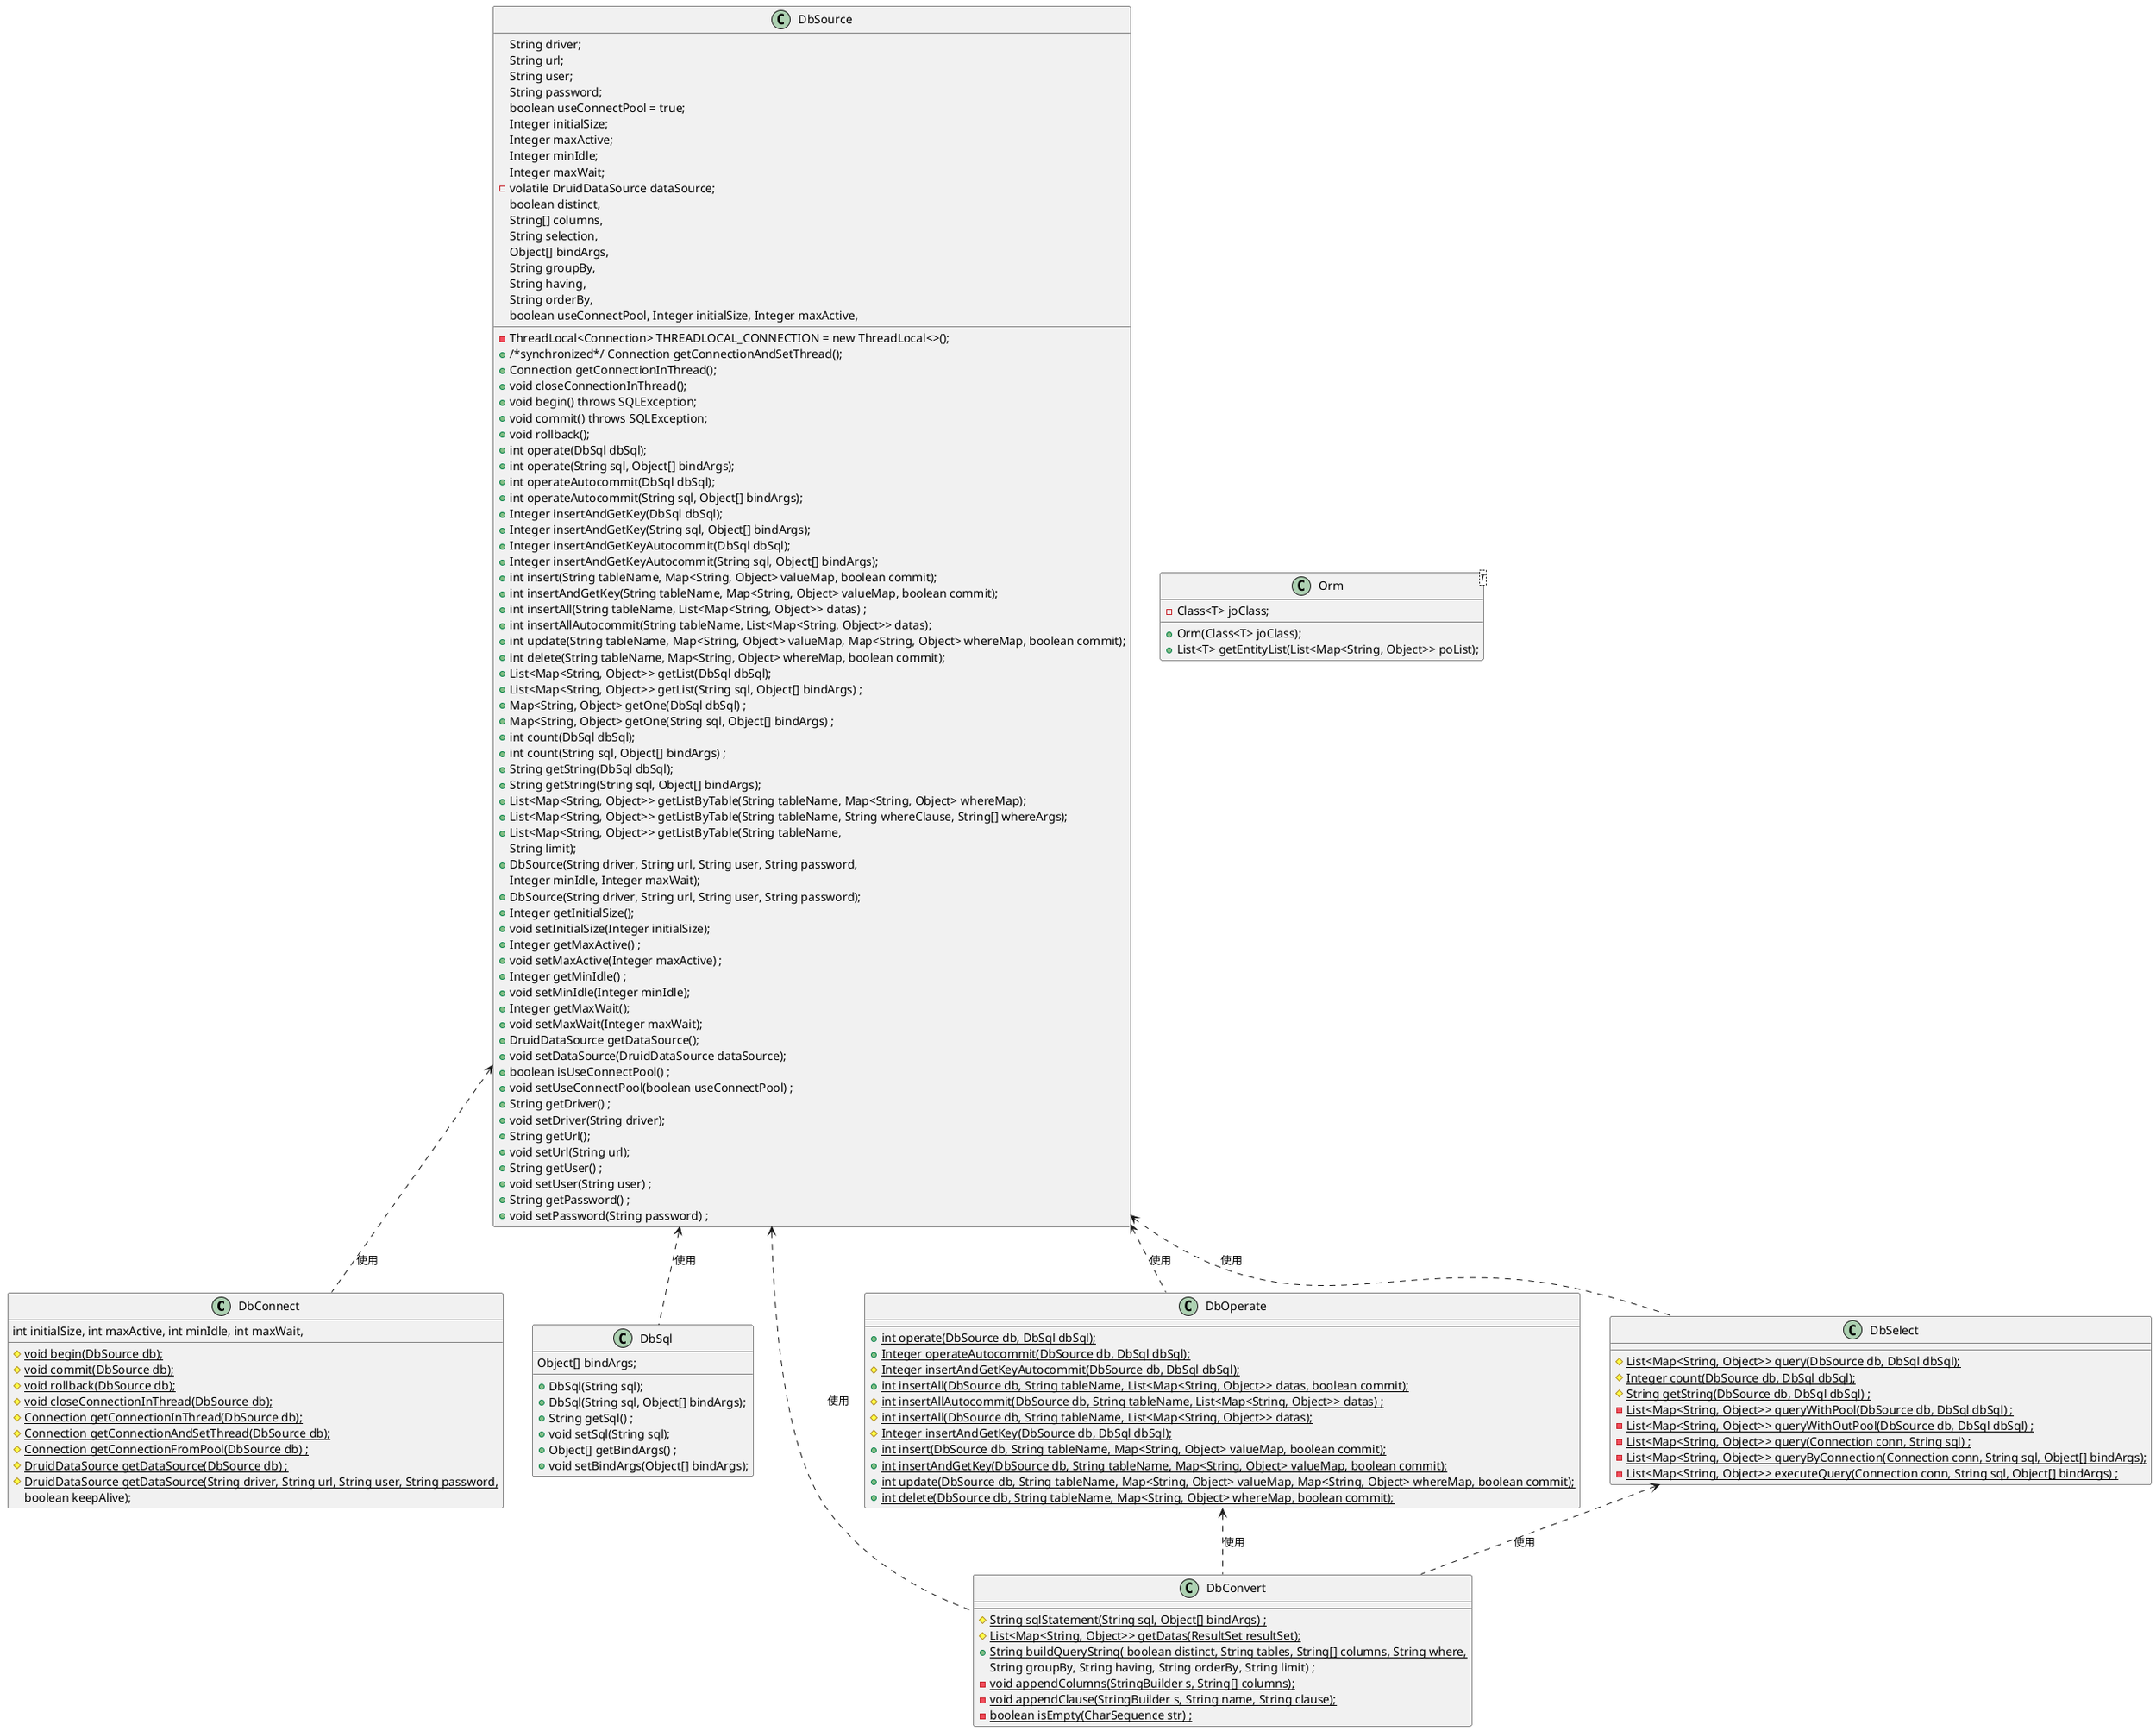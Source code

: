 @startuml

class DbConnect {
    # {static} void begin(DbSource db);
    # {static} void commit(DbSource db);
    # {static} void rollback(DbSource db);
    # {static} void closeConnectionInThread(DbSource db);
    # {static} Connection getConnectionInThread(DbSource db);
    # {static} Connection getConnectionAndSetThread(DbSource db);
    # {static} Connection getConnectionFromPool(DbSource db) ;
    # {static} DruidDataSource getDataSource(DbSource db) ;
    # {static} DruidDataSource getDataSource(String driver, String url, String user, String password,
                                                   int initialSize, int maxActive, int minIdle, int maxWait,
                                                   boolean keepAlive);
}

class DbSource {
    String driver;
    String url;
    String user;
    String password;
    boolean useConnectPool = true;
    Integer initialSize;
    Integer maxActive;
    Integer minIdle;
    Integer maxWait;
    - volatile DruidDataSource dataSource;
    - ThreadLocal<Connection> THREADLOCAL_CONNECTION = new ThreadLocal<>();
    + /*synchronized*/ Connection getConnectionAndSetThread();
    + Connection getConnectionInThread();
    + void closeConnectionInThread();
    + void begin() throws SQLException;
    + void commit() throws SQLException;
    + void rollback();
    + int operate(DbSql dbSql);
    + int operate(String sql, Object[] bindArgs);
    + int operateAutocommit(DbSql dbSql);
    + int operateAutocommit(String sql, Object[] bindArgs);
    + Integer insertAndGetKey(DbSql dbSql);
    + Integer insertAndGetKey(String sql, Object[] bindArgs);
    + Integer insertAndGetKeyAutocommit(DbSql dbSql);
    + Integer insertAndGetKeyAutocommit(String sql, Object[] bindArgs);
    + int insert(String tableName, Map<String, Object> valueMap, boolean commit);
    + int insertAndGetKey(String tableName, Map<String, Object> valueMap, boolean commit);
    + int insertAll(String tableName, List<Map<String, Object>> datas) ;
    + int insertAllAutocommit(String tableName, List<Map<String, Object>> datas);
    + int update(String tableName, Map<String, Object> valueMap, Map<String, Object> whereMap, boolean commit);
    + int delete(String tableName, Map<String, Object> whereMap, boolean commit);
    + List<Map<String, Object>> getList(DbSql dbSql);
    + List<Map<String, Object>> getList(String sql, Object[] bindArgs) ;
    + Map<String, Object> getOne(DbSql dbSql) ;
    + Map<String, Object> getOne(String sql, Object[] bindArgs) ;
    + int count(DbSql dbSql);
    + int count(String sql, Object[] bindArgs) ;
    + String getString(DbSql dbSql);
    + String getString(String sql, Object[] bindArgs);
    + List<Map<String, Object>> getListByTable(String tableName, Map<String, Object> whereMap);
    + List<Map<String, Object>> getListByTable(String tableName, String whereClause, String[] whereArgs);
    + List<Map<String, Object>> getListByTable(String tableName,
                                                    boolean distinct,
                                                    String[] columns,
                                                    String selection,
                                                    Object[] bindArgs,
                                                    String groupBy,
                                                    String having,
                                                    String orderBy,
                                                    String limit);
    + DbSource(String driver, String url, String user, String password,
                    boolean useConnectPool, Integer initialSize, Integer maxActive,
                    Integer minIdle, Integer maxWait);
    + DbSource(String driver, String url, String user, String password);
    + Integer getInitialSize();
    + void setInitialSize(Integer initialSize);
    + Integer getMaxActive() ;
    + void setMaxActive(Integer maxActive) ;
    + Integer getMinIdle() ;
    + void setMinIdle(Integer minIdle);
    + Integer getMaxWait();
    + void setMaxWait(Integer maxWait);
    + DruidDataSource getDataSource();
    + void setDataSource(DruidDataSource dataSource);
    + boolean isUseConnectPool() ;
    + void setUseConnectPool(boolean useConnectPool) ;
    + String getDriver() ;
    + void setDriver(String driver);
    + String getUrl();
    + void setUrl(String url);
    + String getUser() ;
    + void setUser(String user) ;
    + String getPassword() ;
    + void setPassword(String password) ;
}

DbSource <.. DbConnect : 使用

class DbSql {
    Object[] bindArgs;
    + DbSql(String sql);
    + DbSql(String sql, Object[] bindArgs);
    + String getSql() ;
    + void setSql(String sql);
    + Object[] getBindArgs() ;
    + void setBindArgs(Object[] bindArgs);
}

DbSource <.. DbSql : 使用


class DbConvert {
    # {static} String sqlStatement(String sql, Object[] bindArgs) ;
    # {static} List<Map<String, Object>> getDatas(ResultSet resultSet);
    + {static} String buildQueryString( boolean distinct, String tables, String[] columns, String where,
            String groupBy, String having, String orderBy, String limit) ;
    - {static} void appendColumns(StringBuilder s, String[] columns);
    - {static} void appendClause(StringBuilder s, String name, String clause);
    - {static} boolean isEmpty(CharSequence str) ;
}
DbSource <.. DbConvert : 使用


class DbOperate {
    + {static} int operate(DbSource db, DbSql dbSql);
    + {static} Integer operateAutocommit(DbSource db, DbSql dbSql);
    # {static} Integer insertAndGetKeyAutocommit(DbSource db, DbSql dbSql);
    + {static} int insertAll(DbSource db, String tableName, List<Map<String, Object>> datas, boolean commit);
    # {static} int insertAllAutocommit(DbSource db, String tableName, List<Map<String, Object>> datas) ;
    # {static} int insertAll(DbSource db, String tableName, List<Map<String, Object>> datas);
    # {static} Integer insertAndGetKey(DbSource db, DbSql dbSql);
    + {static} int insert(DbSource db, String tableName, Map<String, Object> valueMap, boolean commit);
    + {static} int insertAndGetKey(DbSource db, String tableName, Map<String, Object> valueMap, boolean commit);
    + {static} int update(DbSource db, String tableName, Map<String, Object> valueMap, Map<String, Object> whereMap, boolean commit);
    + {static} int delete(DbSource db, String tableName, Map<String, Object> whereMap, boolean commit);
}
DbOperate <.. DbConvert : 使用
DbSource <.. DbOperate : 使用

class DbSelect {
    # {static} List<Map<String, Object>> query(DbSource db, DbSql dbSql);
    # {static} Integer count(DbSource db, DbSql dbSql);
    # {static} String getString(DbSource db, DbSql dbSql) ;
    - {static} List<Map<String, Object>> queryWithPool(DbSource db, DbSql dbSql) ;
    - {static} List<Map<String, Object>> queryWithOutPool(DbSource db, DbSql dbSql) ;
    - {static} List<Map<String, Object>> query(Connection conn, String sql) ;
    - {static} List<Map<String, Object>> queryByConnection(Connection conn, String sql, Object[] bindArgs);
    - {static} List<Map<String, Object>> executeQuery(Connection conn, String sql, Object[] bindArgs) ;
}
DbSelect <.. DbConvert : 使用
DbSource <.. DbSelect : 使用

class Orm<T> {
    - Class<T> joClass;
    + Orm(Class<T> joClass);
    + List<T> getEntityList(List<Map<String, Object>> poList);
}





@enduml